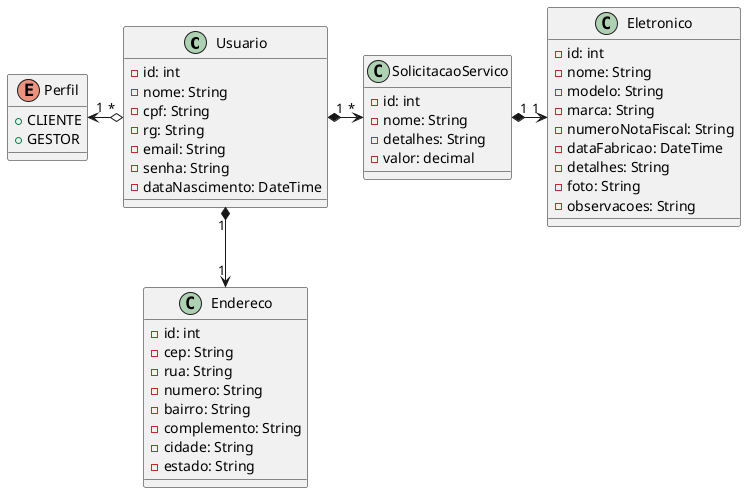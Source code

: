 @startuml Fortech - Sistema de gestão de Manutenção de eletrônicos

class Usuario {
    - id: int
    - nome: String
    - cpf: String
    - rg: String
    - email: String
    - senha: String
    - dataNascimento: DateTime
}

enum Perfil {
    + CLIENTE
    + GESTOR
}

class Endereco {
    - id: int
    - cep: String
    - rua: String
    - numero: String
    - bairro: String
    - complemento: String
    - cidade: String
    - estado: String
}

class SolicitacaoServico {
    - id: int
    - nome: String
    - detalhes: String
    - valor: decimal
}

class Eletronico {
    - id: int
    - nome: String
    - modelo: String
    - marca: String
    - numeroNotaFiscal: String
    - dataFabricao: DateTime
    - detalhes: String
    - foto: String
    - observacoes: String
}

Usuario "*" o-left-> "1" Perfil
Usuario "1" *-down-> "1" Endereco
Usuario "1" *-> "*" SolicitacaoServico
SolicitacaoServico "1" *-> "1" Eletronico

@enduml

O sistema deve permitir a gestão de serviços de uma loja de serviços de manutenção de eletrônicos,
ou seja, registrar os clientes e os serviços prestados. Para realizar a gestão o usuário deve estar cadastrado e ativo.
 Além disso, poderemos realizar no sistema

Cadastro de gestores

- Dados pessoais (nome completo, endereço completo, e-mail, senha, data de nascimento, RG, CPF).

Cadastro do cliente

Dados pessoais (nome completo, endereço completo, e-mail, senha, data de nascimento, RG, CPF)

Endereço (Endereço, Número, Complemento, Bairro, Cidade, Estado, CEP)

Cadastrar serviços (nome, detalhes, valor)

Cadastro do(s) eletrônicos (nome, modelo, marca, número da nota fiscal, data de fabricação, detalhes, foto (plus), observações)

O sistema deve permitir realizar o agendamento de serviços para o cliente eletrônicos.

Ao logar no sistema o usuário deve ter acesso a informações sobre o total de manutenções registradas e uma lista das marcas atendidas

Além disso, deve ser possível realizar o logoff e ter acesso ao menu ajuda.